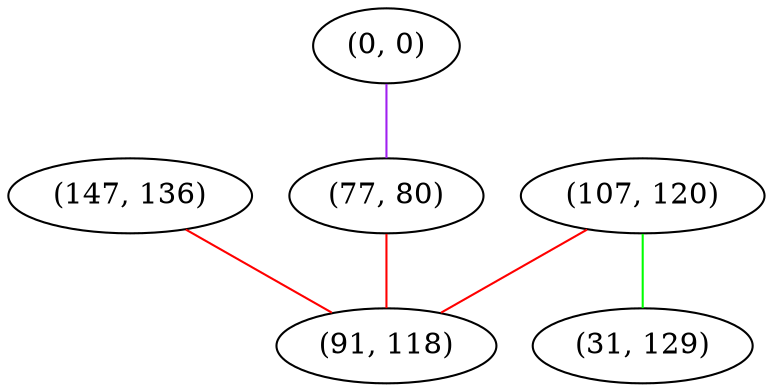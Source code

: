 graph "" {
"(147, 136)";
"(0, 0)";
"(77, 80)";
"(107, 120)";
"(91, 118)";
"(31, 129)";
"(147, 136)" -- "(91, 118)"  [color=red, key=0, weight=1];
"(0, 0)" -- "(77, 80)"  [color=purple, key=0, weight=4];
"(77, 80)" -- "(91, 118)"  [color=red, key=0, weight=1];
"(107, 120)" -- "(91, 118)"  [color=red, key=0, weight=1];
"(107, 120)" -- "(31, 129)"  [color=green, key=0, weight=2];
}
